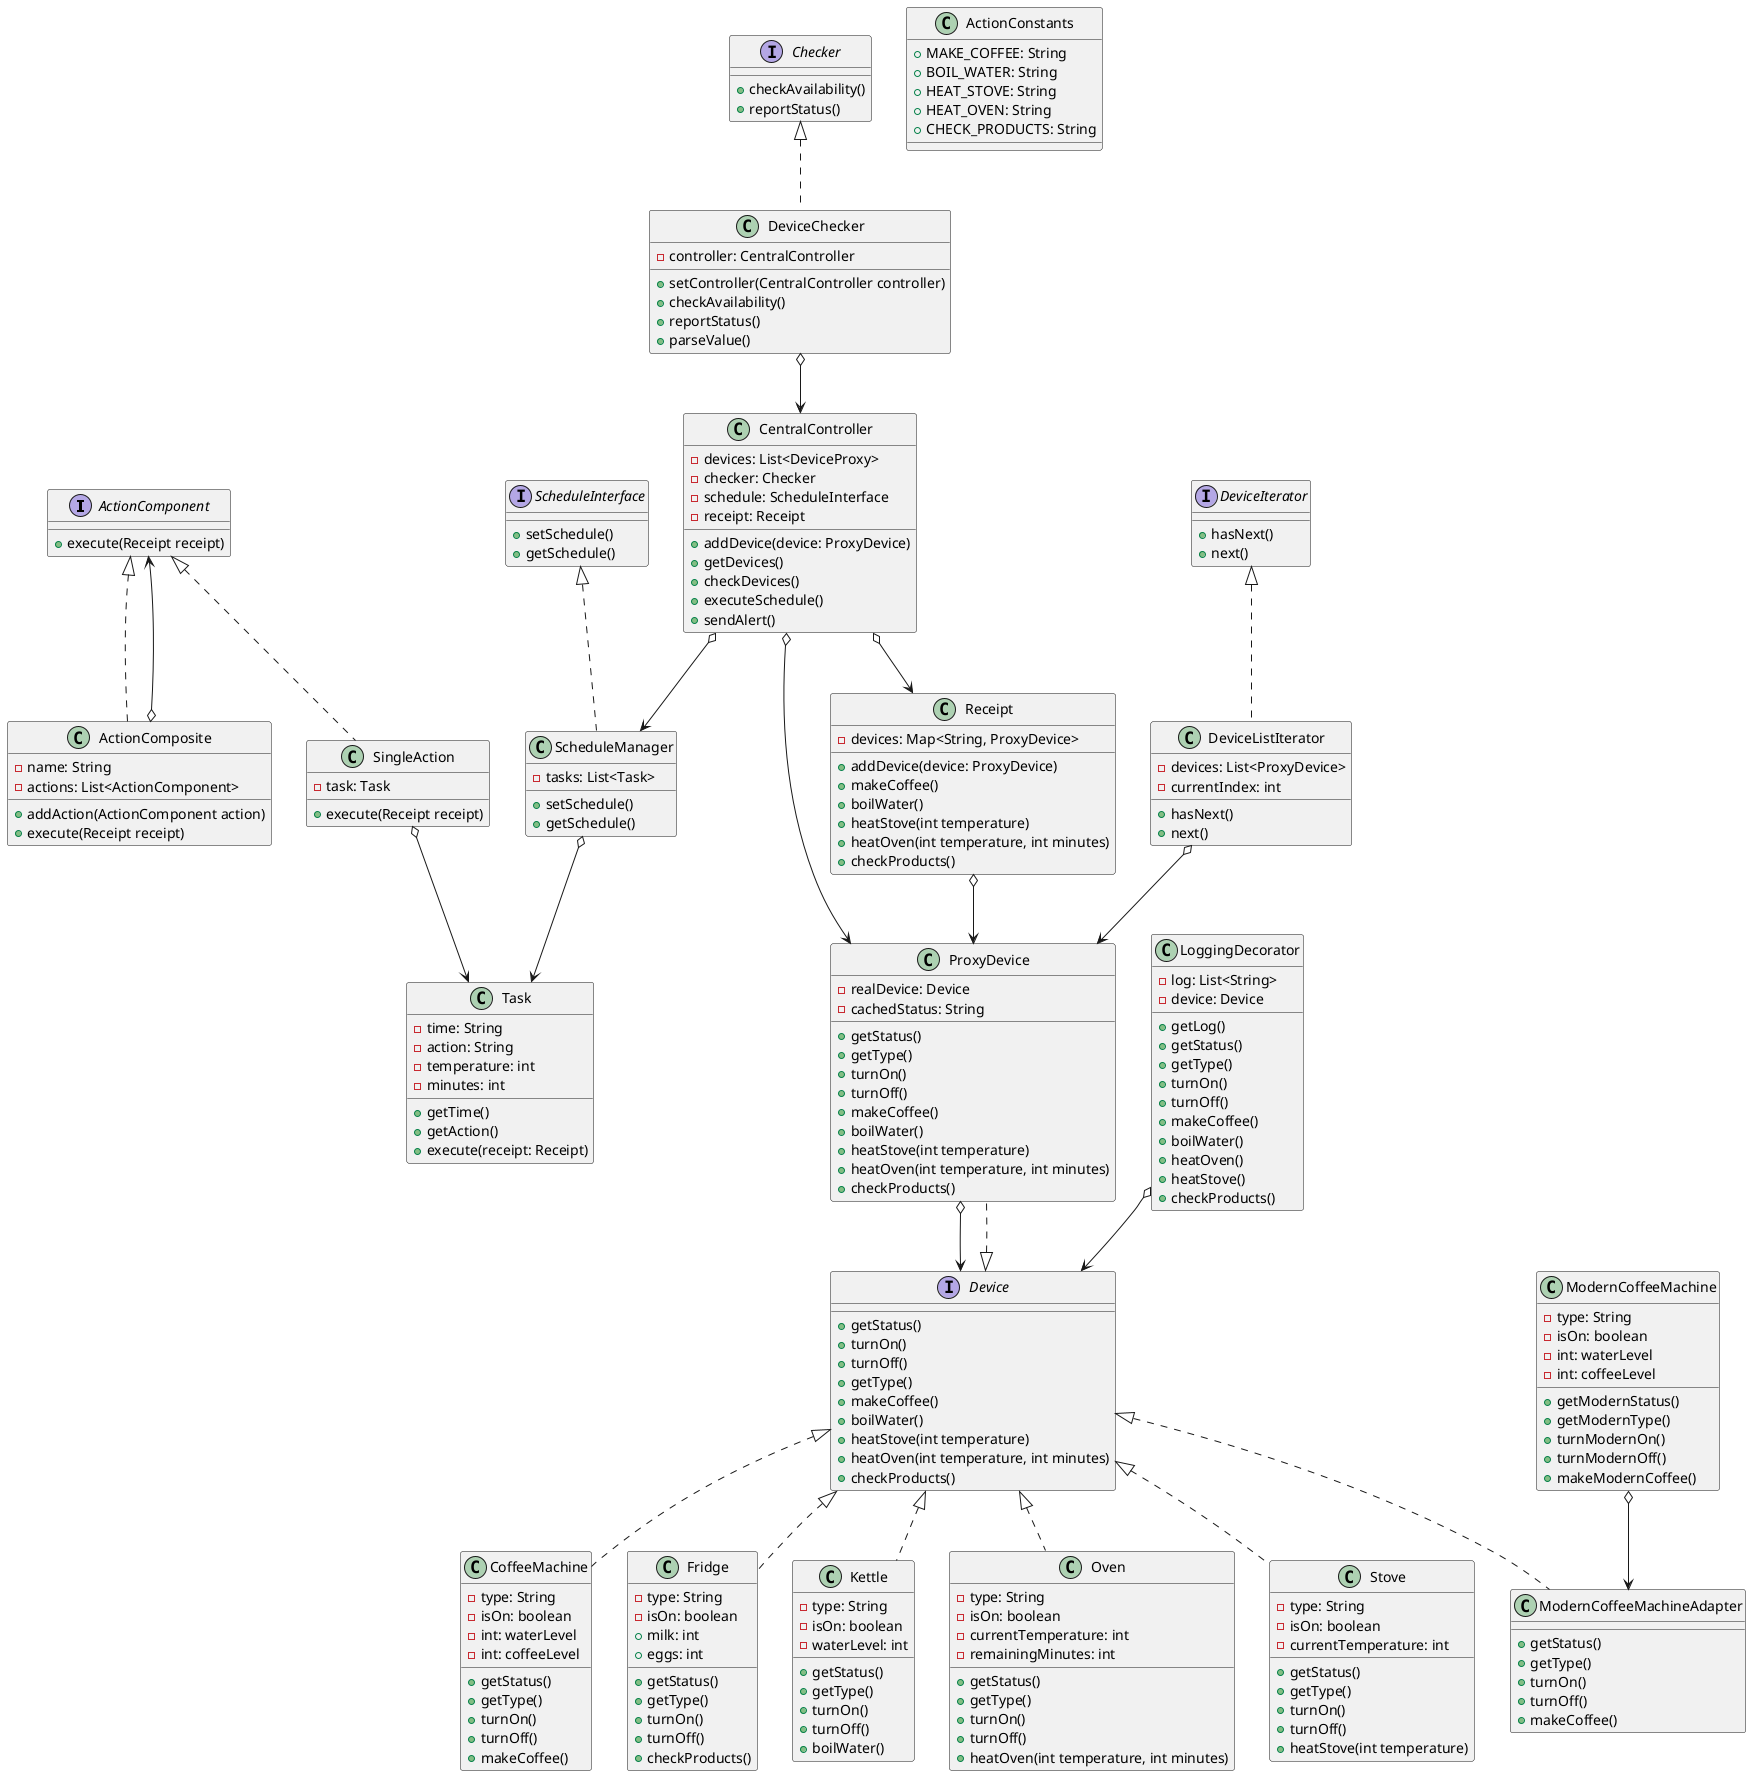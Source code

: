 @startuml
interface ActionComponent {
    +execute(Receipt receipt)
}

class ActionComposite {
    -name: String
    -actions: List<ActionComponent>
    +addAction(ActionComponent action)
    +execute(Receipt receipt)
}

class ActionConstants{
    +MAKE_COFFEE: String
    +BOIL_WATER: String
    +HEAT_STOVE: String
    +HEAT_OVEN: String
    +CHECK_PRODUCTS: String
}

class CentralController {
    -devices: List<DeviceProxy>
    -checker: Checker
    -schedule: ScheduleInterface
    -receipt: Receipt
    +addDevice(device: ProxyDevice)
    +getDevices()
    +checkDevices()
    +executeSchedule()
    +sendAlert()
}

interface Checker {
    +checkAvailability()
    +reportStatus()
}

class CoffeeMachine {
    -type: String
    -isOn: boolean
    -int: waterLevel
    -int: coffeeLevel
    +getStatus()
    +getType()
    +turnOn()
    +turnOff()
    +makeCoffee()
}

interface Device {
    +getStatus()
    +turnOn()
    +turnOff()
    +getType()
    +makeCoffee()
    +boilWater()
    +heatStove(int temperature)
    +heatOven(int temperature, int minutes)
    +checkProducts()
}

class DeviceChecker {
    -controller: CentralController
    +setController(CentralController controller)
    +checkAvailability()
    +reportStatus()
    +parseValue()
}

interface DeviceIterator {
    +hasNext()
    +next()
}

class DeviceListIterator {
    -devices: List<ProxyDevice>
    -currentIndex: int
    +hasNext()
    +next()
}

class Fridge {
    -type: String
    -isOn: boolean
    +milk: int
    +eggs: int
    +getStatus()
    +getType()
    +turnOn()
    +turnOff()
    +checkProducts()
}

class Kettle {
    -type: String
    -isOn: boolean
    -waterLevel: int
    +getStatus()
    +getType()
    +turnOn()
    +turnOff()
    +boilWater()
}

class LoggingDecorator {
    -log: List<String>
    -device: Device
    +getLog()
    +getStatus()
    +getType()
    +turnOn()
    +turnOff()
    +makeCoffee()
    +boilWater()
    +heatOven()
    +heatStove()
    +checkProducts()
}

class ModernCoffeeMachine {
    -type: String
    -isOn: boolean
    -int: waterLevel
    -int: coffeeLevel
    +getModernStatus()
    +getModernType()
    +turnModernOn()
    +turnModernOff()
    +makeModernCoffee()
}

class ModernCoffeeMachineAdapter {
    +getStatus()
    +getType()
    +turnOn()
    +turnOff()
    +makeCoffee()
}

class Oven {
    -type: String
    -isOn: boolean
    -currentTemperature: int
    -remainingMinutes: int
    +getStatus()
    +getType()
    +turnOn()
    +turnOff()
    +heatOven(int temperature, int minutes)
}

class ProxyDevice {
    -realDevice: Device
    -cachedStatus: String
    +getStatus()
    +getType()
    +turnOn()
    +turnOff()
    +makeCoffee()
    +boilWater()
    +heatStove(int temperature)
    +heatOven(int temperature, int minutes)
    +checkProducts()
}

class Receipt {
    -devices: Map<String, ProxyDevice>
    +addDevice(device: ProxyDevice)
    +makeCoffee()
    +boilWater()
    +heatStove(int temperature)
    +heatOven(int temperature, int minutes)
    +checkProducts()
}

interface ScheduleInterface {
    +setSchedule()
    +getSchedule()
}

class ScheduleManager {
    -tasks: List<Task>
    +setSchedule()
    +getSchedule()
}

class SingleAction {
    -task: Task
    +execute(Receipt receipt)
}

class Stove {
    -type: String
    -isOn: boolean
    -currentTemperature: int
    +getStatus()
    +getType()
    +turnOn()
    +turnOff()
    +heatStove(int temperature)
}

class Task {
    -time: String
    -action: String
    -temperature: int
    -minutes: int
    +getTime()
    +getAction()
    +execute(receipt: Receipt)
}

Device <|.. Stove
Device <|.. Oven
Device <|.. Fridge
Device <|.. Kettle
Device <|.. CoffeeMachine
Device <|.. ModernCoffeeMachineAdapter
Device <|.. ProxyDevice

ModernCoffeeMachine o--> ModernCoffeeMachineAdapter
LoggingDecorator o--> Device
ProxyDevice o--> Device

Receipt o--> ProxyDevice
CentralController o--> ProxyDevice
CentralController o--> ScheduleManager
CentralController o--> Receipt

ScheduleInterface <|.. ScheduleManager
ScheduleManager o--> Task

Checker <|.. DeviceChecker
DeviceChecker o--> CentralController

DeviceIterator <|.. DeviceListIterator
DeviceListIterator o--> ProxyDevice

ActionComponent <|.. ActionComposite
ActionComponent <|.. SingleAction
ActionComposite o--> ActionComponent
SingleAction o--> Task

@enduml